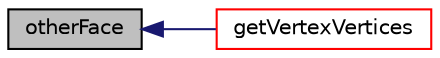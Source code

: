 digraph "otherFace"
{
  bgcolor="transparent";
  edge [fontname="Helvetica",fontsize="10",labelfontname="Helvetica",labelfontsize="10"];
  node [fontname="Helvetica",fontsize="10",shape=record];
  rankdir="LR";
  Node1 [label="otherFace",height=0.2,width=0.4,color="black", fillcolor="grey75", style="filled", fontcolor="black"];
  Node1 -> Node2 [dir="back",color="midnightblue",fontsize="10",style="solid",fontname="Helvetica"];
  Node2 [label="getVertexVertices",height=0.2,width=0.4,color="red",URL="$a02768.html#af8c8a35e91aeac5ecf9a34f607d2c035",tooltip="Get all vertices (local numbering) connected to vertices of edge. "];
}
